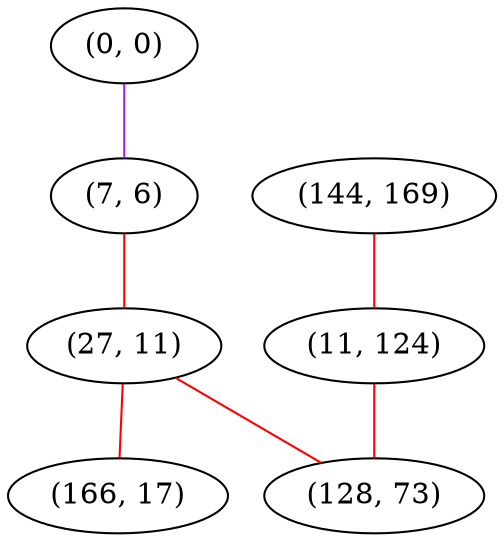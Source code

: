 graph "" {
"(0, 0)";
"(144, 169)";
"(7, 6)";
"(11, 124)";
"(27, 11)";
"(128, 73)";
"(166, 17)";
"(0, 0)" -- "(7, 6)"  [color=purple, key=0, weight=4];
"(144, 169)" -- "(11, 124)"  [color=red, key=0, weight=1];
"(7, 6)" -- "(27, 11)"  [color=red, key=0, weight=1];
"(11, 124)" -- "(128, 73)"  [color=red, key=0, weight=1];
"(27, 11)" -- "(128, 73)"  [color=red, key=0, weight=1];
"(27, 11)" -- "(166, 17)"  [color=red, key=0, weight=1];
}

